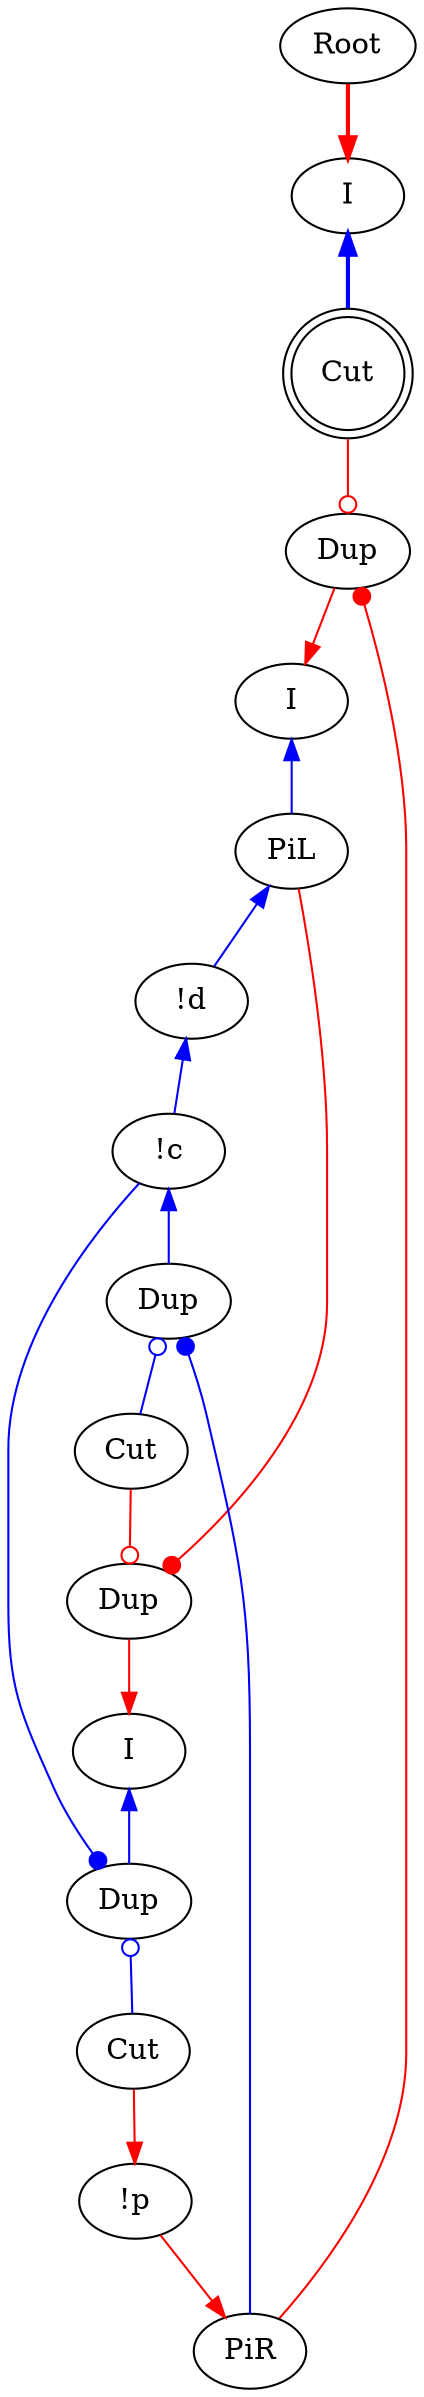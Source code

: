 digraph {
"Root0" [label="Root"]
"I0" [label="I"]
"!c0" [label="!c"]
"!d0" [label="!d"]
"PiL0" [label="PiL"]
"I1" [label="I"]
"I2" [label="I"]
"Dup0_0" [label="Dup"]
"Dup0_1" [label="Dup"]
"!p0" [label="!p"]
"Cut0" [label="Cut"]
"PiR0" [label="PiR"]
"Dup1_0" [label="Dup"]
"Dup1_1" [label="Dup"]
"Cut1" [label="Cut"]
"Cut2" [label="Cut",shape=doublecircle]
"Dup0_0" -> "Cut0"[color=blue,tooltip="e10",arrowtail=odot,dir=back]
"PiL0" -> "!d0"[color=blue,tooltip="e12",dir=back]
"I1" -> "PiL0"[color=blue,tooltip="e14",dir=back]
"I2" -> "Cut2"[color=blue,tooltip="e15",penwidth=2,dir=back]
"PiL0" -> "Dup0_1"[color=red,tooltip="e16",arrowhead=dot]
"Cut1" -> "Dup0_1"[color=red,tooltip="e17",arrowhead=odot]
"Cut0" -> "!p0"[color=red,tooltip="e18"]
"!p0" -> "PiR0"[color=red,tooltip="e20"]
"Dup1_0" -> "PiR0"[color=blue,tooltip="e22",arrowtail=dot,dir=back]
"Dup1_0" -> "Cut1"[color=blue,tooltip="e23",arrowtail=odot,dir=back]
"PiR0" -> "Dup1_1"[color=red,tooltip="e24",arrowhead=dot]
"Cut2" -> "Dup1_1"[color=red,tooltip="e25",arrowhead=odot]
"!c0" -> "Dup1_0"[color=blue,tooltip="e4",dir=back]
"Dup1_1" -> "I1"[color=red,tooltip="e6"]
"Dup0_0" -> "!c0"[color=blue,tooltip="e8",arrowtail=dot,dir=back]
"!d0" -> "!c0"[color=blue,tooltip="e9",dir=back]
"Root0" -> "I2"[color=red,tooltip="ret",penwidth=2]
"I0" -> "Dup0_0"[color=blue,tooltip="x1_o2",dir=back]
"Dup0_1" -> "I0"[color=red,tooltip="x1_o2r"]
}
